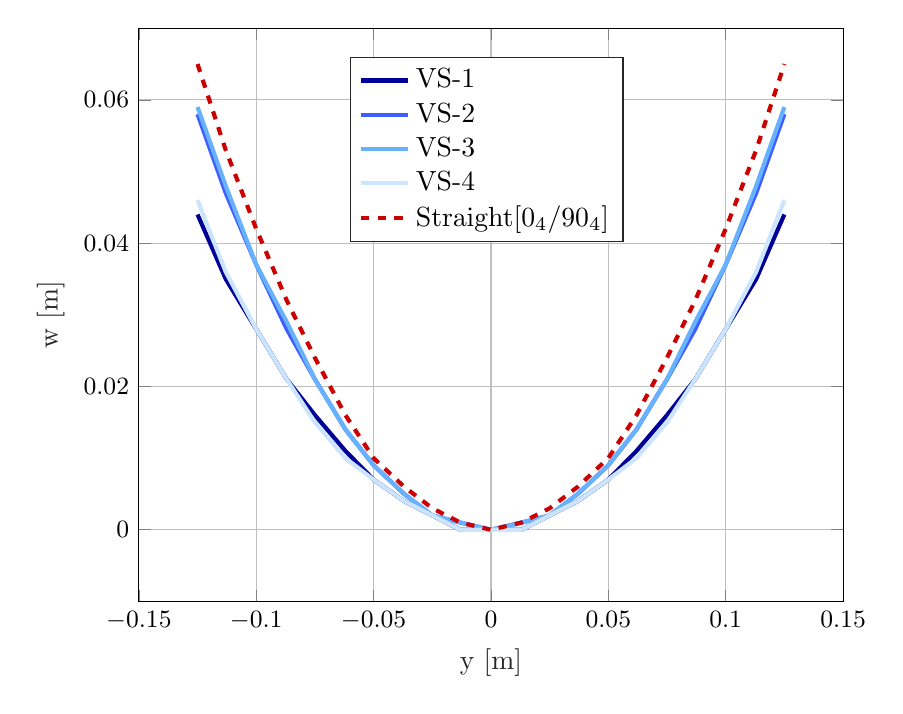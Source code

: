 % This file was created by matlab2tikz.
%
%The latest updates can be retrieved from
%  http://www.mathworks.com/matlabcentral/fileexchange/22022-matlab2tikz-matlab2tikz
%where you can also make suggestions and rate matlab2tikz.
%
%\definecolor{mycolor1}{rgb}{0.0,0.447,0.741}%
%\definecolor{mycolor2}{rgb}{0.85,0.325,0.098}%
%\definecolor{mycolor3}{rgb}{0.929,0.694,0.125}%
%\definecolor{mycolor4}{rgb}{0.494,0.184,0.556}%
%\definecolor{mycolor5}{rgb}{0.466,0.674,0.188}%


\definecolor{mycolor1}{rgb}{0.0,0.0,0.6}%
\definecolor{mycolor2}{rgb}{0.25,0.37,1.0}%
\definecolor{mycolor3}{rgb}{0.4,0.7,1.0}%
\definecolor{mycolor4}{rgb}{0.8,0.9,1}%
\definecolor{mycolor5}{rgb}{0.80,0.0,0.0}%
%
\begin{tikzpicture}

\begin{axis}[%
width=3.521in,
height=2.866in,
at={(0.458in,0.381in)},
scale only axis,
xmin=-0.15,
xmax=0.15,
xlabel style={font=\color{white!15!black}},
xlabel={y [m]},
xtick={-0.15,-0.1,-0.05,0,0.05,0.1,0.15},
scaled x ticks = false,
x tick label style={/pgf/number format/fixed},
ymin=-0.01,
ymax=0.07,
ylabel style={font=\color{white!15!black}},
ylabel={w [m]},
scaled y ticks = false,
y tick label style={/pgf/number format/fixed},
xmajorgrids,
ymajorgrids,
axis background/.style={fill=white},
legend style={at={(0.3,0.627)}, anchor=south west, legend cell align=left, align=left, draw=white!15!black},
ticklabel style={font=\small}
]
\addplot [color=mycolor1,line width=1.5pt]
  table[row sep=crcr]{%
-0.125	0.044\\
-0.113	0.035\\
-0.1	0.028\\
-0.087	0.021\\
-0.075	0.016\\
-0.062	0.011\\
-0.05	0.007\\
-0.037	0.004\\
-0.025	0.002\\
-0.013	0.0\\
0	0\\
0.013	0.0\\
0.025	0.002\\
0.037	0.004\\
0.05	0.007\\
0.062	0.011\\
0.075	0.016\\
0.087	0.021\\
0.1	0.028\\
0.113	0.035\\
0.125	0.044\\
};
\addlegendentry{VS-1}

\addplot [color=mycolor2,line width=1.5pt]
  table[row sep=crcr]{%
-0.125	0.058\\
-0.113	0.047\\
-0.1	0.037\\
-0.087	0.028\\
-0.075	0.021\\
-0.062	0.014\\
-0.05	0.009\\
-0.037	0.005\\
-0.025	0.002\\
-0.013	0.001\\
0	-3.236e-18\\
0.013	0.001\\
0.025	0.002\\
0.037	0.005\\
0.05	0.009\\
0.062	0.014\\
0.075	0.021\\
0.087	0.028\\
0.1	0.037\\
0.113	0.047\\
0.125	0.058\\
};
\addlegendentry{VS-2}

\addplot [color=mycolor3,line width=1.5pt]
  table[row sep=crcr]{%
-0.125	0.059\\
-0.113	0.048\\
-0.1	0.037\\
-0.087	0.029\\
-0.075	0.021\\
-0.062	0.014\\
-0.05	0.009\\
-0.037	0.005\\
-0.025	0.002\\
-0.013	0.001\\
0	3.236e-18\\
0.013	0.001\\
0.025	0.002\\
0.037	0.005\\
0.05	0.009\\
0.062	0.014\\
0.075	0.021\\
0.087	0.029\\
0.1	0.037\\
0.113	0.048\\
0.125	0.059\\
};
\addlegendentry{VS-3}

\addplot [color=mycolor4,line width=1.5pt]
  table[row sep=crcr]{%
-0.125	0.046\\
-0.113	0.036\\
-0.1	0.028\\
-0.087	0.021\\
-0.075	0.015\\
-0.062	0.01\\
-0.05	0.007\\
-0.037	0.004\\
-0.025	0.002\\
-0.013	0.0\\
0	0\\
0.013	0.0\\
0.025	0.002\\
0.037	0.004\\
0.05	0.007\\
0.062	0.01\\
0.075	0.015\\
0.087	0.021\\
0.1	0.028\\
0.113	0.036\\
0.125	0.046\\
};
\addlegendentry{VS-4}

\addplot [color=mycolor5,line width=1.5pt,dashed]
  table[row sep=crcr]{%
-0.125	0.065\\
-0.113	0.053\\
-0.1	0.042\\
-0.087	0.032\\
-0.075	0.024\\
-0.062	0.016\\
-0.05	0.01\\
-0.037	0.006\\
-0.025	0.003\\
-0.013	0.001\\
0	0\\
0.013	0.001\\
0.025	0.003\\
0.037	0.006\\
0.05	0.01\\
0.062	0.016\\
0.075	0.024\\
0.087	0.032\\
0.1	0.042\\
0.113	0.053\\
0.125	0.065\\
};
\addlegendentry{Straight[$0_4/90_4]$}
\end{axis}
\end{tikzpicture}%